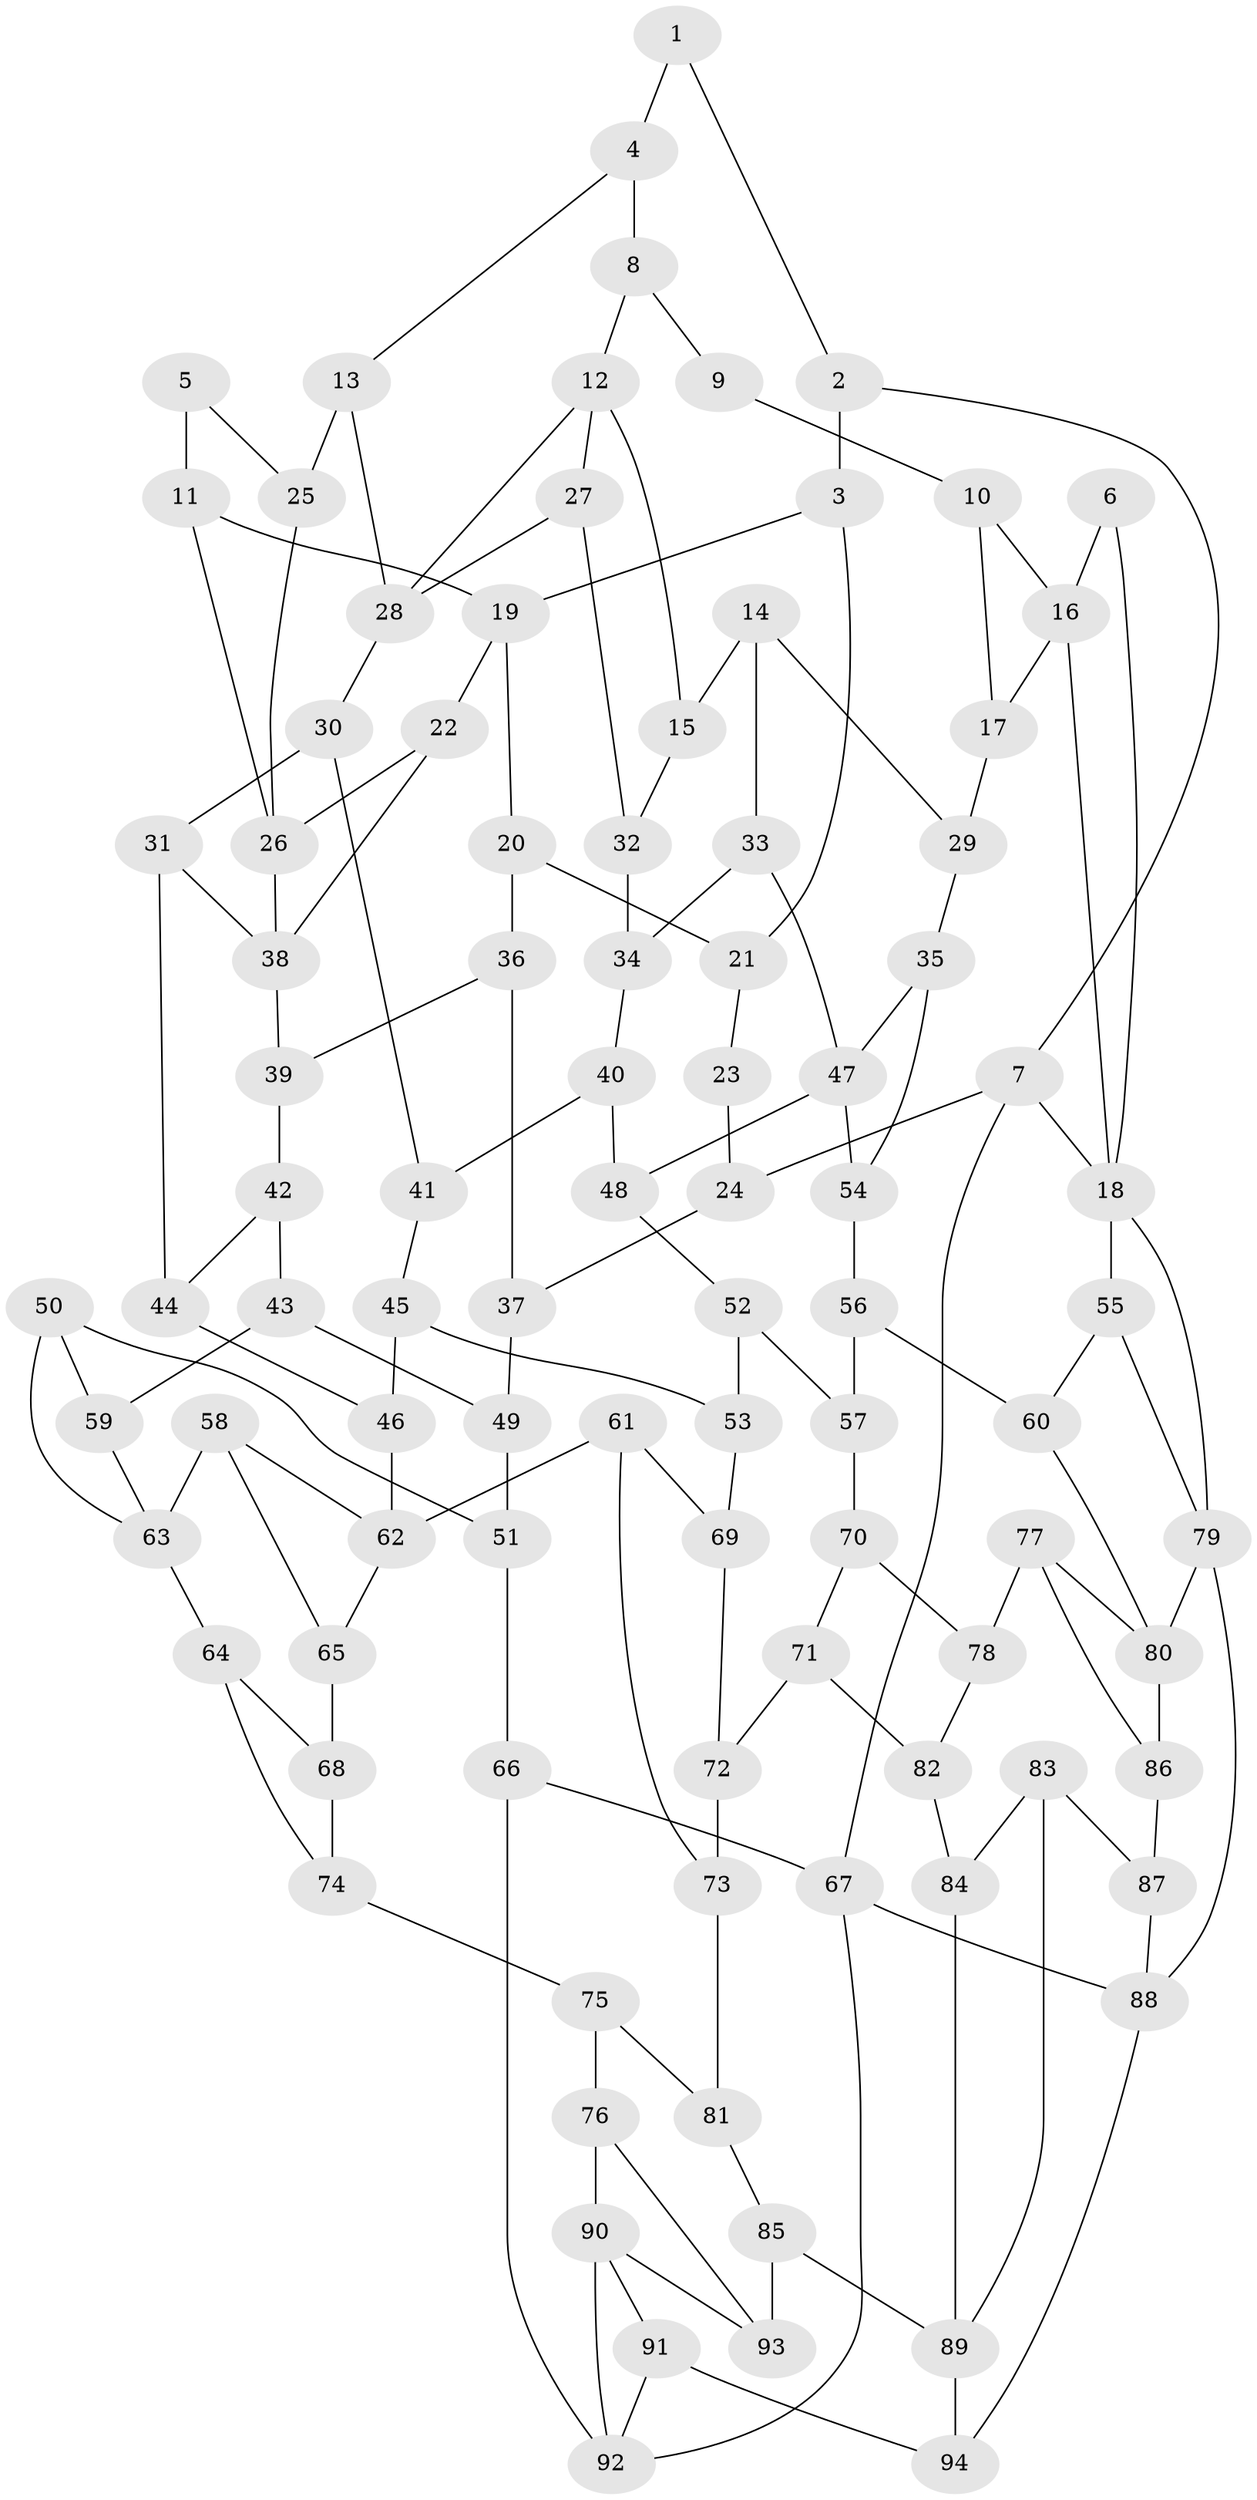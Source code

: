 // original degree distribution, {4: 0.23308270676691728, 6: 0.22556390977443608, 3: 0.022556390977443608, 5: 0.518796992481203}
// Generated by graph-tools (version 1.1) at 2025/38/03/04/25 23:38:30]
// undirected, 94 vertices, 148 edges
graph export_dot {
  node [color=gray90,style=filled];
  1;
  2;
  3;
  4;
  5;
  6;
  7;
  8;
  9;
  10;
  11;
  12;
  13;
  14;
  15;
  16;
  17;
  18;
  19;
  20;
  21;
  22;
  23;
  24;
  25;
  26;
  27;
  28;
  29;
  30;
  31;
  32;
  33;
  34;
  35;
  36;
  37;
  38;
  39;
  40;
  41;
  42;
  43;
  44;
  45;
  46;
  47;
  48;
  49;
  50;
  51;
  52;
  53;
  54;
  55;
  56;
  57;
  58;
  59;
  60;
  61;
  62;
  63;
  64;
  65;
  66;
  67;
  68;
  69;
  70;
  71;
  72;
  73;
  74;
  75;
  76;
  77;
  78;
  79;
  80;
  81;
  82;
  83;
  84;
  85;
  86;
  87;
  88;
  89;
  90;
  91;
  92;
  93;
  94;
  1 -- 2 [weight=1.0];
  1 -- 4 [weight=1.0];
  2 -- 3 [weight=1.0];
  2 -- 7 [weight=1.0];
  3 -- 19 [weight=1.0];
  3 -- 21 [weight=1.0];
  4 -- 8 [weight=1.0];
  4 -- 13 [weight=1.0];
  5 -- 11 [weight=2.0];
  5 -- 25 [weight=1.0];
  6 -- 16 [weight=1.0];
  6 -- 18 [weight=1.0];
  7 -- 18 [weight=1.0];
  7 -- 24 [weight=1.0];
  7 -- 67 [weight=1.0];
  8 -- 9 [weight=1.0];
  8 -- 12 [weight=1.0];
  9 -- 10 [weight=1.0];
  10 -- 16 [weight=1.0];
  10 -- 17 [weight=1.0];
  11 -- 19 [weight=1.0];
  11 -- 26 [weight=1.0];
  12 -- 15 [weight=1.0];
  12 -- 27 [weight=1.0];
  12 -- 28 [weight=1.0];
  13 -- 25 [weight=2.0];
  13 -- 28 [weight=1.0];
  14 -- 15 [weight=1.0];
  14 -- 29 [weight=1.0];
  14 -- 33 [weight=1.0];
  15 -- 32 [weight=1.0];
  16 -- 17 [weight=1.0];
  16 -- 18 [weight=1.0];
  17 -- 29 [weight=2.0];
  18 -- 55 [weight=1.0];
  18 -- 79 [weight=1.0];
  19 -- 20 [weight=1.0];
  19 -- 22 [weight=1.0];
  20 -- 21 [weight=1.0];
  20 -- 36 [weight=1.0];
  21 -- 23 [weight=2.0];
  22 -- 26 [weight=1.0];
  22 -- 38 [weight=1.0];
  23 -- 24 [weight=1.0];
  24 -- 37 [weight=1.0];
  25 -- 26 [weight=1.0];
  26 -- 38 [weight=1.0];
  27 -- 28 [weight=1.0];
  27 -- 32 [weight=2.0];
  28 -- 30 [weight=1.0];
  29 -- 35 [weight=1.0];
  30 -- 31 [weight=1.0];
  30 -- 41 [weight=1.0];
  31 -- 38 [weight=1.0];
  31 -- 44 [weight=1.0];
  32 -- 34 [weight=1.0];
  33 -- 34 [weight=1.0];
  33 -- 47 [weight=1.0];
  34 -- 40 [weight=1.0];
  35 -- 47 [weight=1.0];
  35 -- 54 [weight=1.0];
  36 -- 37 [weight=1.0];
  36 -- 39 [weight=1.0];
  37 -- 49 [weight=2.0];
  38 -- 39 [weight=1.0];
  39 -- 42 [weight=1.0];
  40 -- 41 [weight=1.0];
  40 -- 48 [weight=1.0];
  41 -- 45 [weight=1.0];
  42 -- 43 [weight=1.0];
  42 -- 44 [weight=1.0];
  43 -- 49 [weight=1.0];
  43 -- 59 [weight=2.0];
  44 -- 46 [weight=1.0];
  45 -- 46 [weight=1.0];
  45 -- 53 [weight=1.0];
  46 -- 62 [weight=1.0];
  47 -- 48 [weight=1.0];
  47 -- 54 [weight=1.0];
  48 -- 52 [weight=1.0];
  49 -- 51 [weight=1.0];
  50 -- 51 [weight=1.0];
  50 -- 59 [weight=1.0];
  50 -- 63 [weight=1.0];
  51 -- 66 [weight=1.0];
  52 -- 53 [weight=1.0];
  52 -- 57 [weight=1.0];
  53 -- 69 [weight=2.0];
  54 -- 56 [weight=1.0];
  55 -- 60 [weight=1.0];
  55 -- 79 [weight=1.0];
  56 -- 57 [weight=1.0];
  56 -- 60 [weight=2.0];
  57 -- 70 [weight=1.0];
  58 -- 62 [weight=1.0];
  58 -- 63 [weight=1.0];
  58 -- 65 [weight=1.0];
  59 -- 63 [weight=1.0];
  60 -- 80 [weight=1.0];
  61 -- 62 [weight=1.0];
  61 -- 69 [weight=1.0];
  61 -- 73 [weight=1.0];
  62 -- 65 [weight=1.0];
  63 -- 64 [weight=1.0];
  64 -- 68 [weight=1.0];
  64 -- 74 [weight=1.0];
  65 -- 68 [weight=2.0];
  66 -- 67 [weight=1.0];
  66 -- 92 [weight=1.0];
  67 -- 88 [weight=1.0];
  67 -- 92 [weight=1.0];
  68 -- 74 [weight=1.0];
  69 -- 72 [weight=1.0];
  70 -- 71 [weight=1.0];
  70 -- 78 [weight=1.0];
  71 -- 72 [weight=1.0];
  71 -- 82 [weight=1.0];
  72 -- 73 [weight=1.0];
  73 -- 81 [weight=1.0];
  74 -- 75 [weight=1.0];
  75 -- 76 [weight=1.0];
  75 -- 81 [weight=1.0];
  76 -- 90 [weight=1.0];
  76 -- 93 [weight=1.0];
  77 -- 78 [weight=1.0];
  77 -- 80 [weight=1.0];
  77 -- 86 [weight=1.0];
  78 -- 82 [weight=1.0];
  79 -- 80 [weight=1.0];
  79 -- 88 [weight=1.0];
  80 -- 86 [weight=1.0];
  81 -- 85 [weight=1.0];
  82 -- 84 [weight=2.0];
  83 -- 84 [weight=1.0];
  83 -- 87 [weight=1.0];
  83 -- 89 [weight=1.0];
  84 -- 89 [weight=1.0];
  85 -- 89 [weight=1.0];
  85 -- 93 [weight=2.0];
  86 -- 87 [weight=2.0];
  87 -- 88 [weight=1.0];
  88 -- 94 [weight=1.0];
  89 -- 94 [weight=1.0];
  90 -- 91 [weight=1.0];
  90 -- 92 [weight=1.0];
  90 -- 93 [weight=1.0];
  91 -- 92 [weight=1.0];
  91 -- 94 [weight=1.0];
}
